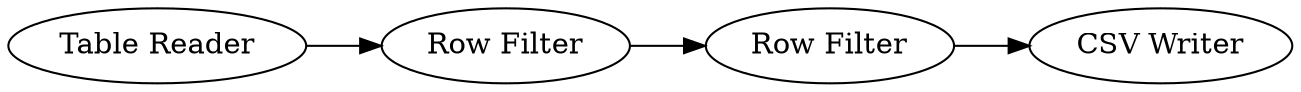 digraph {
	1 [label="Table Reader"]
	10 [label="Row Filter"]
	11 [label="Row Filter"]
	13 [label="CSV Writer"]
	1 -> 10
	10 -> 11
	11 -> 13
	rankdir=LR
}

